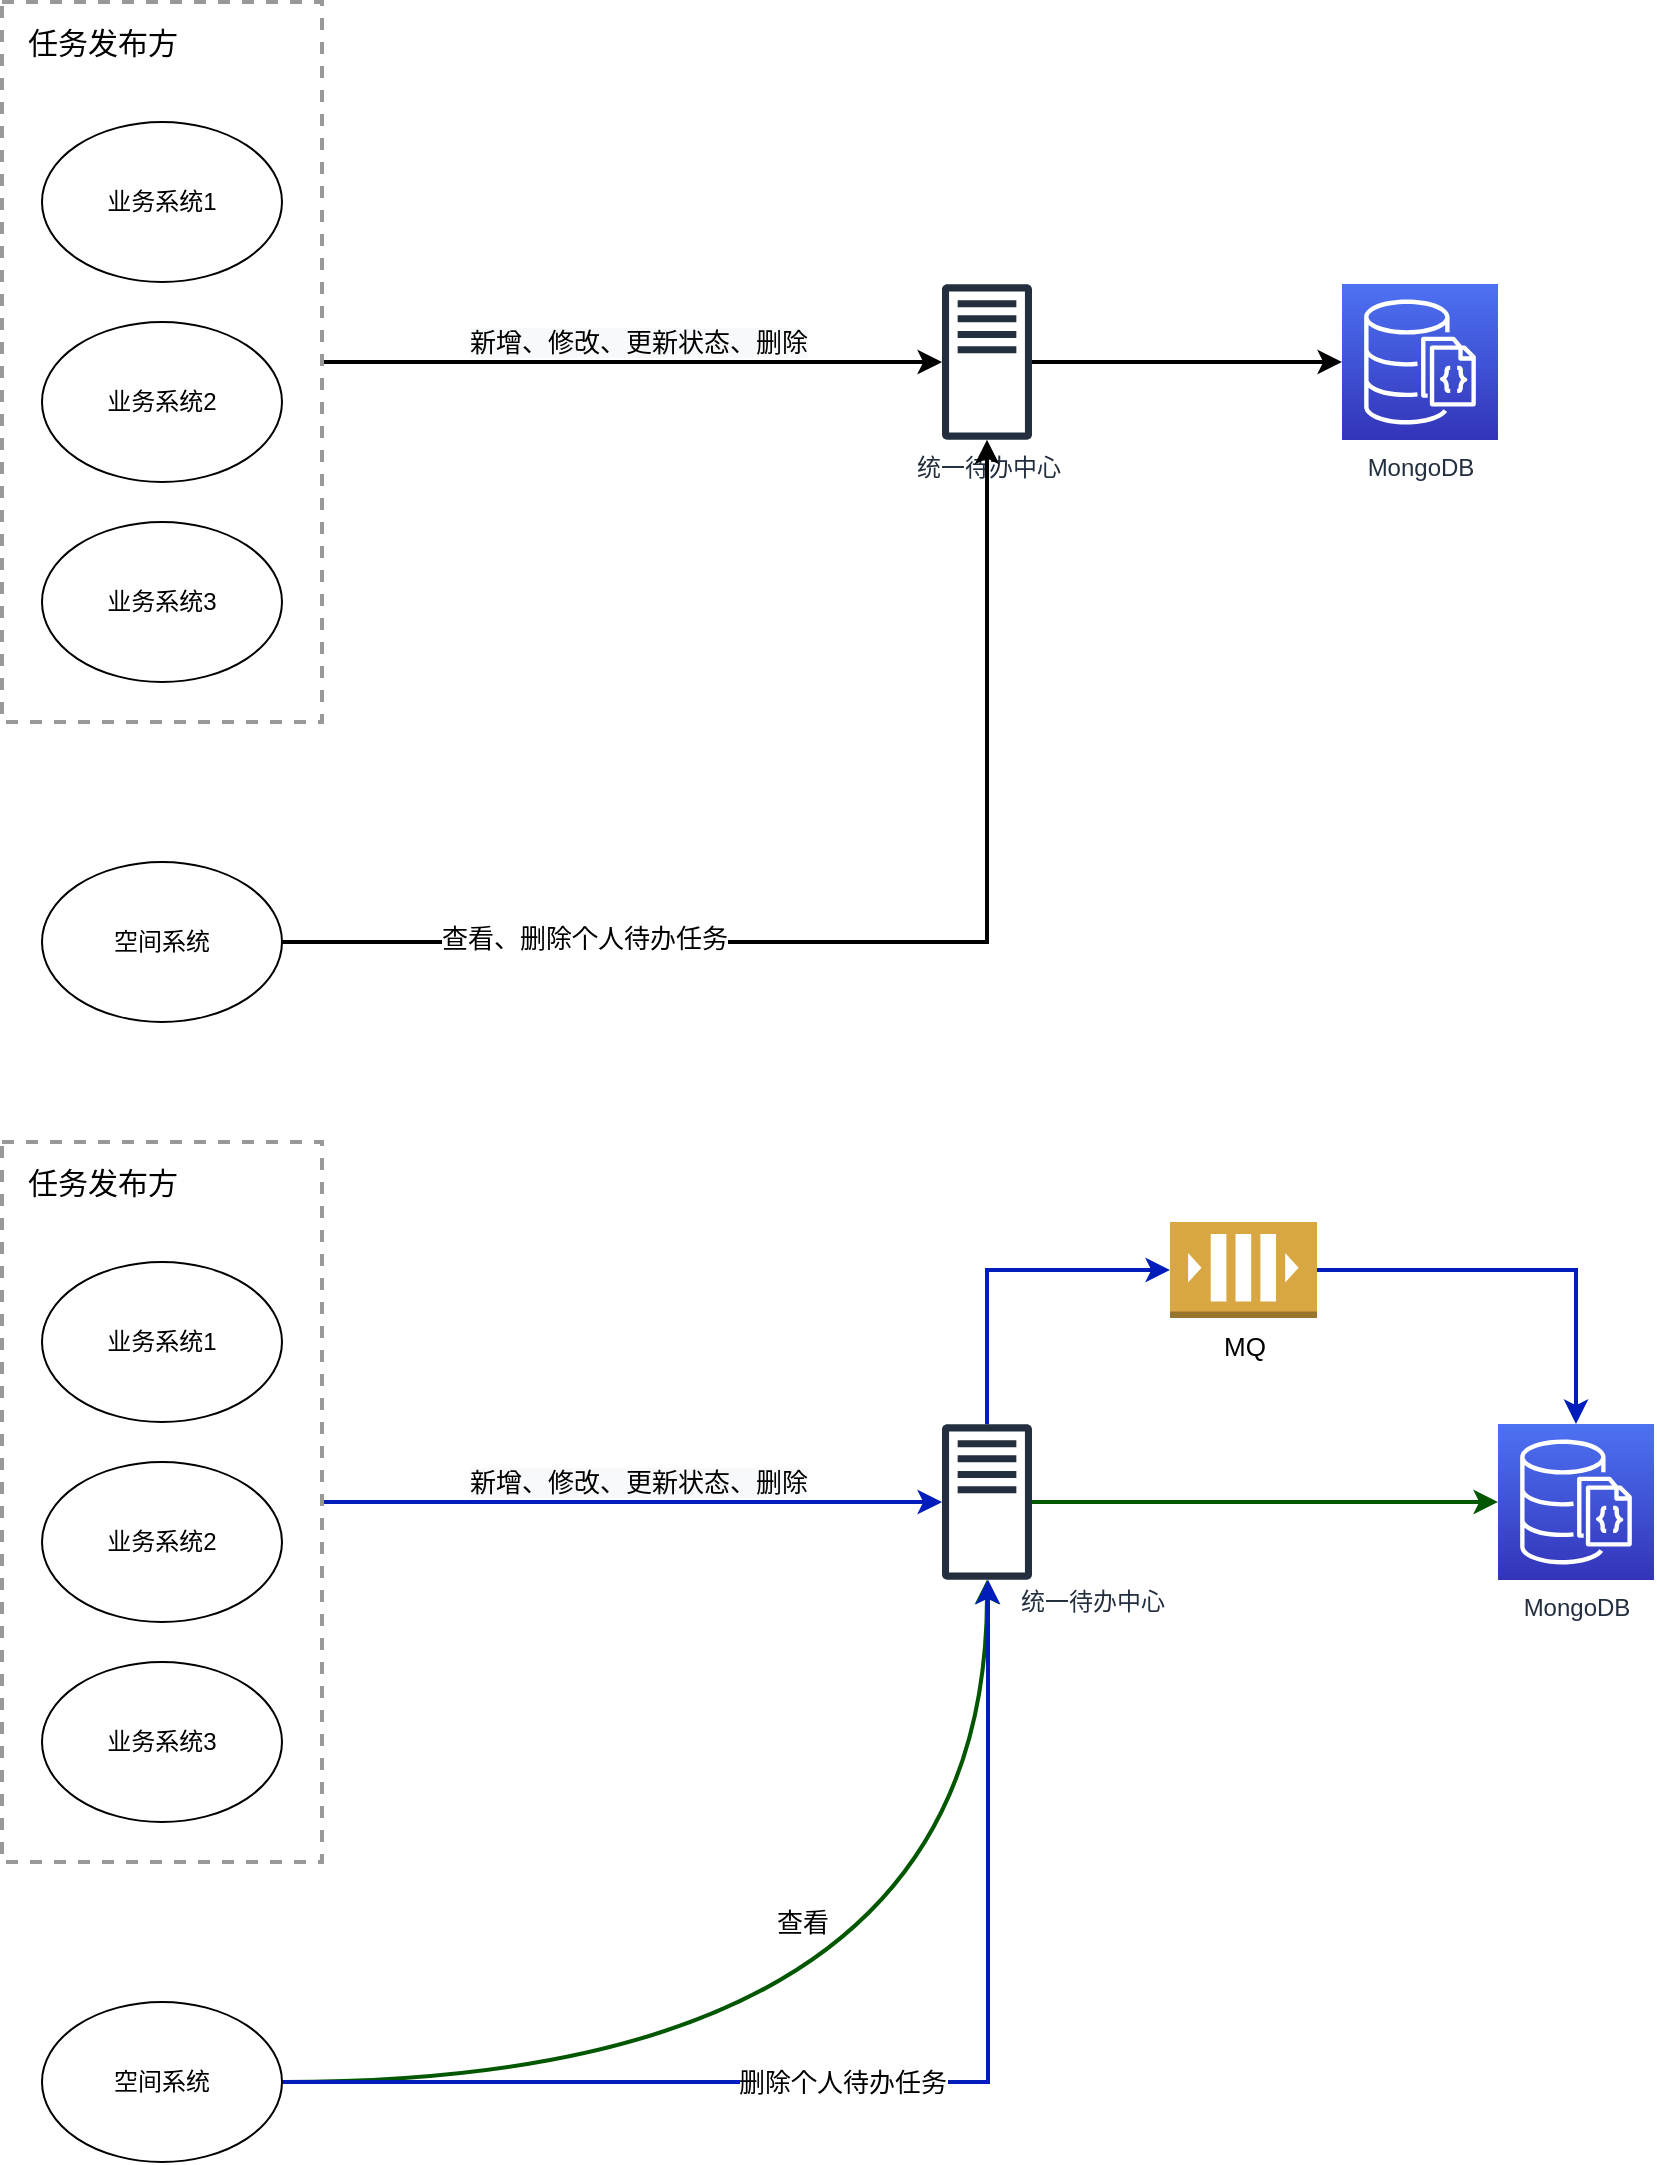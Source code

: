 <mxfile version="13.3.5" type="device" pages="3"><diagram id="bYq2-2_oJzKgonseqXdT" name="第 1 页"><mxGraphModel dx="2077" dy="900" grid="1" gridSize="10" guides="1" tooltips="1" connect="1" arrows="1" fold="1" page="1" pageScale="1" pageWidth="827" pageHeight="1169" math="0" shadow="0"><root><mxCell id="0"/><mxCell id="1" parent="0"/><mxCell id="m5cH-3MyypMuzMOFPCvG-16" style="edgeStyle=orthogonalEdgeStyle;rounded=0;orthogonalLoop=1;jettySize=auto;html=1;strokeWidth=2;" parent="1" source="m5cH-3MyypMuzMOFPCvG-6" target="m5cH-3MyypMuzMOFPCvG-9" edge="1"><mxGeometry relative="1" as="geometry"/></mxCell><mxCell id="m5cH-3MyypMuzMOFPCvG-6" value="统一待办中心" style="outlineConnect=0;fontColor=#232F3E;gradientColor=none;fillColor=#232F3E;strokeColor=none;dashed=0;verticalLabelPosition=bottom;verticalAlign=top;align=center;html=1;fontSize=12;fontStyle=0;aspect=fixed;pointerEvents=1;shape=mxgraph.aws4.traditional_server;" parent="1" vertex="1"><mxGeometry x="300" y="251" width="45" height="78" as="geometry"/></mxCell><mxCell id="m5cH-3MyypMuzMOFPCvG-9" value="MongoDB" style="outlineConnect=0;fontColor=#232F3E;gradientColor=#4D72F3;gradientDirection=north;fillColor=#3334B9;strokeColor=#ffffff;dashed=0;verticalLabelPosition=bottom;verticalAlign=top;align=center;html=1;fontSize=12;fontStyle=0;aspect=fixed;shape=mxgraph.aws4.resourceIcon;resIcon=mxgraph.aws4.documentdb_with_mongodb_compatibility;" parent="1" vertex="1"><mxGeometry x="500" y="251" width="78" height="78" as="geometry"/></mxCell><mxCell id="m5cH-3MyypMuzMOFPCvG-17" value="业务系统1" style="ellipse;whiteSpace=wrap;html=1;strokeColor=#000000;fillColor=#ffffff;rounded=1;" parent="1" vertex="1"><mxGeometry x="-150" y="170" width="120" height="80" as="geometry"/></mxCell><mxCell id="m5cH-3MyypMuzMOFPCvG-18" value="业务系统2" style="ellipse;whiteSpace=wrap;html=1;strokeColor=#000000;fillColor=#ffffff;rounded=1;" parent="1" vertex="1"><mxGeometry x="-150" y="270" width="120" height="80" as="geometry"/></mxCell><mxCell id="m5cH-3MyypMuzMOFPCvG-19" value="业务系统3" style="ellipse;whiteSpace=wrap;html=1;strokeColor=#000000;fillColor=#ffffff;rounded=1;" parent="1" vertex="1"><mxGeometry x="-150" y="370" width="120" height="80" as="geometry"/></mxCell><mxCell id="m5cH-3MyypMuzMOFPCvG-41" style="edgeStyle=orthogonalEdgeStyle;rounded=0;orthogonalLoop=1;jettySize=auto;html=1;fontSize=13;strokeWidth=2;" parent="1" source="m5cH-3MyypMuzMOFPCvG-22" target="m5cH-3MyypMuzMOFPCvG-6" edge="1"><mxGeometry relative="1" as="geometry"/></mxCell><mxCell id="m5cH-3MyypMuzMOFPCvG-42" value="查看、删除个人待办任务" style="edgeLabel;html=1;align=center;verticalAlign=middle;resizable=0;points=[];fontSize=13;" parent="m5cH-3MyypMuzMOFPCvG-41" vertex="1" connectable="0"><mxGeometry x="-0.5" y="2" relative="1" as="geometry"><mxPoint as="offset"/></mxGeometry></mxCell><mxCell id="m5cH-3MyypMuzMOFPCvG-22" value="空间系统" style="ellipse;whiteSpace=wrap;html=1;strokeColor=#000000;fillColor=#ffffff;rounded=1;" parent="1" vertex="1"><mxGeometry x="-150" y="540" width="120" height="80" as="geometry"/></mxCell><mxCell id="m5cH-3MyypMuzMOFPCvG-39" style="edgeStyle=orthogonalEdgeStyle;rounded=0;orthogonalLoop=1;jettySize=auto;html=1;fontSize=13;strokeWidth=2;" parent="1" source="m5cH-3MyypMuzMOFPCvG-31" target="m5cH-3MyypMuzMOFPCvG-6" edge="1"><mxGeometry relative="1" as="geometry"/></mxCell><mxCell id="m5cH-3MyypMuzMOFPCvG-40" value="&lt;span style=&quot;background-color: rgb(248 , 249 , 250)&quot;&gt;新增、修改、更新状态、删除&lt;/span&gt;" style="edgeLabel;html=1;align=center;verticalAlign=middle;resizable=0;points=[];fontSize=13;" parent="m5cH-3MyypMuzMOFPCvG-39" vertex="1" connectable="0"><mxGeometry x="0.016" y="30" relative="1" as="geometry"><mxPoint y="19.9" as="offset"/></mxGeometry></mxCell><mxCell id="m5cH-3MyypMuzMOFPCvG-31" value="" style="rounded=0;whiteSpace=wrap;html=1;dashed=1;strokeColor=#999999;strokeWidth=2;fillColor=none;" parent="1" vertex="1"><mxGeometry x="-170" y="110" width="160" height="360" as="geometry"/></mxCell><mxCell id="m5cH-3MyypMuzMOFPCvG-32" value="任务发布方" style="text;html=1;align=center;verticalAlign=middle;resizable=0;points=[];autosize=1;fontSize=15;" parent="1" vertex="1"><mxGeometry x="-165" y="120" width="90" height="20" as="geometry"/></mxCell><mxCell id="m5cH-3MyypMuzMOFPCvG-64" style="edgeStyle=orthogonalEdgeStyle;rounded=0;orthogonalLoop=1;jettySize=auto;html=1;strokeWidth=2;fillColor=#008a00;strokeColor=#005700;" parent="1" source="m5cH-3MyypMuzMOFPCvG-65" target="m5cH-3MyypMuzMOFPCvG-66" edge="1"><mxGeometry relative="1" as="geometry"/></mxCell><mxCell id="m5cH-3MyypMuzMOFPCvG-83" style="edgeStyle=orthogonalEdgeStyle;rounded=0;orthogonalLoop=1;jettySize=auto;html=1;entryX=0;entryY=0.5;entryDx=0;entryDy=0;entryPerimeter=0;strokeWidth=2;fontSize=13;fillColor=#0050ef;strokeColor=#001DBC;" parent="1" source="m5cH-3MyypMuzMOFPCvG-65" target="m5cH-3MyypMuzMOFPCvG-82" edge="1"><mxGeometry relative="1" as="geometry"><Array as="points"><mxPoint x="323" y="744"/></Array></mxGeometry></mxCell><mxCell id="m5cH-3MyypMuzMOFPCvG-65" value="" style="outlineConnect=0;fontColor=#232F3E;gradientColor=none;fillColor=#232F3E;strokeColor=none;dashed=0;verticalLabelPosition=bottom;verticalAlign=top;align=center;html=1;fontSize=12;fontStyle=0;aspect=fixed;pointerEvents=1;shape=mxgraph.aws4.traditional_server;" parent="1" vertex="1"><mxGeometry x="300" y="821" width="45" height="78" as="geometry"/></mxCell><mxCell id="m5cH-3MyypMuzMOFPCvG-66" value="MongoDB" style="outlineConnect=0;fontColor=#232F3E;gradientColor=#4D72F3;gradientDirection=north;fillColor=#3334B9;strokeColor=#ffffff;dashed=0;verticalLabelPosition=bottom;verticalAlign=top;align=center;html=1;fontSize=12;fontStyle=0;aspect=fixed;shape=mxgraph.aws4.resourceIcon;resIcon=mxgraph.aws4.documentdb_with_mongodb_compatibility;" parent="1" vertex="1"><mxGeometry x="578" y="821" width="78" height="78" as="geometry"/></mxCell><mxCell id="m5cH-3MyypMuzMOFPCvG-67" value="业务系统1" style="ellipse;whiteSpace=wrap;html=1;strokeColor=#000000;fillColor=#ffffff;rounded=1;" parent="1" vertex="1"><mxGeometry x="-150" y="740" width="120" height="80" as="geometry"/></mxCell><mxCell id="m5cH-3MyypMuzMOFPCvG-68" value="业务系统2" style="ellipse;whiteSpace=wrap;html=1;strokeColor=#000000;fillColor=#ffffff;rounded=1;" parent="1" vertex="1"><mxGeometry x="-150" y="840" width="120" height="80" as="geometry"/></mxCell><mxCell id="m5cH-3MyypMuzMOFPCvG-69" value="业务系统3" style="ellipse;whiteSpace=wrap;html=1;strokeColor=#000000;fillColor=#ffffff;rounded=1;" parent="1" vertex="1"><mxGeometry x="-150" y="940" width="120" height="80" as="geometry"/></mxCell><mxCell id="m5cH-3MyypMuzMOFPCvG-70" style="edgeStyle=orthogonalEdgeStyle;rounded=0;orthogonalLoop=1;jettySize=auto;html=1;fontSize=13;strokeWidth=2;curved=1;fillColor=#008a00;strokeColor=#005700;" parent="1" source="m5cH-3MyypMuzMOFPCvG-72" target="m5cH-3MyypMuzMOFPCvG-65" edge="1"><mxGeometry relative="1" as="geometry"/></mxCell><mxCell id="m5cH-3MyypMuzMOFPCvG-71" value="查看" style="edgeLabel;html=1;align=center;verticalAlign=middle;resizable=0;points=[];fontSize=13;" parent="m5cH-3MyypMuzMOFPCvG-70" vertex="1" connectable="0"><mxGeometry x="-0.5" y="2" relative="1" as="geometry"><mxPoint x="109" y="-78" as="offset"/></mxGeometry></mxCell><mxCell id="m5cH-3MyypMuzMOFPCvG-77" style="edgeStyle=orthogonalEdgeStyle;rounded=0;orthogonalLoop=1;jettySize=auto;html=1;strokeWidth=2;fontSize=13;fillColor=#0050ef;strokeColor=#001DBC;" parent="1" source="m5cH-3MyypMuzMOFPCvG-72" target="m5cH-3MyypMuzMOFPCvG-65" edge="1"><mxGeometry relative="1" as="geometry"><Array as="points"><mxPoint x="323" y="1150"/></Array></mxGeometry></mxCell><mxCell id="m5cH-3MyypMuzMOFPCvG-81" value="删除个人待办任务" style="edgeLabel;html=1;align=center;verticalAlign=middle;resizable=0;points=[];fontSize=13;" parent="m5cH-3MyypMuzMOFPCvG-77" vertex="1" connectable="0"><mxGeometry x="0.118" relative="1" as="geometry"><mxPoint x="-58" as="offset"/></mxGeometry></mxCell><mxCell id="m5cH-3MyypMuzMOFPCvG-72" value="空间系统" style="ellipse;whiteSpace=wrap;html=1;strokeColor=#000000;fillColor=#ffffff;rounded=1;" parent="1" vertex="1"><mxGeometry x="-150" y="1110" width="120" height="80" as="geometry"/></mxCell><mxCell id="m5cH-3MyypMuzMOFPCvG-73" style="edgeStyle=orthogonalEdgeStyle;rounded=0;orthogonalLoop=1;jettySize=auto;html=1;fontSize=13;strokeWidth=2;fillColor=#0050ef;strokeColor=#001DBC;" parent="1" source="m5cH-3MyypMuzMOFPCvG-75" target="m5cH-3MyypMuzMOFPCvG-65" edge="1"><mxGeometry relative="1" as="geometry"/></mxCell><mxCell id="m5cH-3MyypMuzMOFPCvG-74" value="&lt;span style=&quot;background-color: rgb(248 , 249 , 250)&quot;&gt;新增、修改、更新状态、删除&lt;/span&gt;" style="edgeLabel;html=1;align=center;verticalAlign=middle;resizable=0;points=[];fontSize=13;" parent="m5cH-3MyypMuzMOFPCvG-73" vertex="1" connectable="0"><mxGeometry x="0.016" y="30" relative="1" as="geometry"><mxPoint y="19.9" as="offset"/></mxGeometry></mxCell><mxCell id="m5cH-3MyypMuzMOFPCvG-75" value="" style="rounded=0;whiteSpace=wrap;html=1;dashed=1;strokeColor=#999999;strokeWidth=2;fillColor=none;" parent="1" vertex="1"><mxGeometry x="-170" y="680" width="160" height="360" as="geometry"/></mxCell><mxCell id="m5cH-3MyypMuzMOFPCvG-76" value="任务发布方" style="text;html=1;align=center;verticalAlign=middle;resizable=0;points=[];autosize=1;fontSize=15;" parent="1" vertex="1"><mxGeometry x="-165" y="690" width="90" height="20" as="geometry"/></mxCell><mxCell id="m5cH-3MyypMuzMOFPCvG-84" style="edgeStyle=orthogonalEdgeStyle;rounded=0;orthogonalLoop=1;jettySize=auto;html=1;strokeWidth=2;fontSize=13;fillColor=#0050ef;strokeColor=#001DBC;" parent="1" source="m5cH-3MyypMuzMOFPCvG-82" target="m5cH-3MyypMuzMOFPCvG-66" edge="1"><mxGeometry relative="1" as="geometry"/></mxCell><mxCell id="m5cH-3MyypMuzMOFPCvG-82" value="MQ" style="outlineConnect=0;dashed=0;verticalLabelPosition=bottom;verticalAlign=top;align=center;html=1;shape=mxgraph.aws3.queue;fillColor=#D9A741;gradientColor=none;strokeColor=#999999;strokeWidth=2;fontSize=13;" parent="1" vertex="1"><mxGeometry x="414" y="720" width="73.5" height="48" as="geometry"/></mxCell><mxCell id="m5cH-3MyypMuzMOFPCvG-85" value="&lt;font color=&quot;#232f3e&quot;&gt;&lt;span style=&quot;font-size: 12px&quot;&gt;统一待办中心&lt;/span&gt;&lt;/font&gt;" style="text;html=1;align=center;verticalAlign=middle;resizable=0;points=[];autosize=1;fontSize=13;" parent="1" vertex="1"><mxGeometry x="330" y="899" width="90" height="20" as="geometry"/></mxCell></root></mxGraphModel></diagram><diagram id="0uGdaG2AX5Cftla-HoyJ" name="第 2 页"><mxGraphModel dx="1250" dy="900" grid="1" gridSize="10" guides="1" tooltips="1" connect="1" arrows="1" fold="1" page="1" pageScale="1" pageWidth="827" pageHeight="1169" math="0" shadow="0"><root><mxCell id="8Qrljzpcr0pzsgGKi50R-0"/><mxCell id="8Qrljzpcr0pzsgGKi50R-1" parent="8Qrljzpcr0pzsgGKi50R-0"/><mxCell id="cIOZixfnuEsmfabKfMro-48" value="" style="rounded=0;whiteSpace=wrap;html=1;fillColor=#dae8fc;strokeColor=#6c8ebf;" vertex="1" parent="8Qrljzpcr0pzsgGKi50R-1"><mxGeometry x="577" y="840" width="163" height="300" as="geometry"/></mxCell><mxCell id="cIOZixfnuEsmfabKfMro-47" value="" style="rounded=0;whiteSpace=wrap;html=1;fillColor=#dae8fc;strokeColor=#6c8ebf;" vertex="1" parent="8Qrljzpcr0pzsgGKi50R-1"><mxGeometry x="160" y="840" width="370" height="300" as="geometry"/></mxCell><mxCell id="cIOZixfnuEsmfabKfMro-0" value="" style="rounded=0;whiteSpace=wrap;html=1;fillColor=#dae8fc;strokeColor=#6c8ebf;" vertex="1" parent="8Qrljzpcr0pzsgGKi50R-1"><mxGeometry x="90" y="190" width="150" height="240" as="geometry"/></mxCell><mxCell id="cIOZixfnuEsmfabKfMro-1" value="" style="rounded=0;whiteSpace=wrap;html=1;fillColor=#dae8fc;strokeColor=#6c8ebf;" vertex="1" parent="8Qrljzpcr0pzsgGKi50R-1"><mxGeometry x="410" y="190" width="150" height="240" as="geometry"/></mxCell><mxCell id="cIOZixfnuEsmfabKfMro-2" value="统一待办中心" style="text;html=1;align=center;verticalAlign=middle;resizable=0;points=[];autosize=1;fontSize=14;" vertex="1" parent="8Qrljzpcr0pzsgGKi50R-1"><mxGeometry x="435" y="400" width="100" height="20" as="geometry"/></mxCell><mxCell id="cIOZixfnuEsmfabKfMro-3" value="应用系统" style="text;html=1;align=center;verticalAlign=middle;resizable=0;points=[];autosize=1;fontSize=14;" vertex="1" parent="8Qrljzpcr0pzsgGKi50R-1"><mxGeometry x="130" y="400" width="70" height="20" as="geometry"/></mxCell><mxCell id="cIOZixfnuEsmfabKfMro-6" style="edgeStyle=orthogonalEdgeStyle;rounded=0;orthogonalLoop=1;jettySize=auto;html=1;entryX=0;entryY=0.5;entryDx=0;entryDy=0;" edge="1" parent="8Qrljzpcr0pzsgGKi50R-1" source="cIOZixfnuEsmfabKfMro-4" target="cIOZixfnuEsmfabKfMro-5"><mxGeometry relative="1" as="geometry"/></mxCell><mxCell id="cIOZixfnuEsmfabKfMro-58" value="待办信息推送" style="edgeLabel;html=1;align=center;verticalAlign=middle;resizable=0;points=[];fontSize=12;" vertex="1" connectable="0" parent="cIOZixfnuEsmfabKfMro-6"><mxGeometry x="-0.191" y="1" relative="1" as="geometry"><mxPoint as="offset"/></mxGeometry></mxCell><mxCell id="cIOZixfnuEsmfabKfMro-4" value="调用统一&lt;br&gt;待办接口" style="rounded=1;whiteSpace=wrap;html=1;fillColor=#1ba1e2;strokeColor=#006EAF;fontColor=#ffffff;" vertex="1" parent="8Qrljzpcr0pzsgGKi50R-1"><mxGeometry x="120" y="240" width="90" height="60" as="geometry"/></mxCell><mxCell id="cIOZixfnuEsmfabKfMro-5" value="统一待办&lt;br&gt;信息接口" style="rounded=1;whiteSpace=wrap;html=1;fillColor=#1ba1e2;strokeColor=#006EAF;fontColor=#ffffff;" vertex="1" parent="8Qrljzpcr0pzsgGKi50R-1"><mxGeometry x="440" y="240" width="90" height="60" as="geometry"/></mxCell><mxCell id="cIOZixfnuEsmfabKfMro-13" style="edgeStyle=orthogonalEdgeStyle;rounded=0;orthogonalLoop=1;jettySize=auto;html=1;fontSize=12;" edge="1" parent="8Qrljzpcr0pzsgGKi50R-1" source="cIOZixfnuEsmfabKfMro-7" target="cIOZixfnuEsmfabKfMro-8"><mxGeometry relative="1" as="geometry"/></mxCell><mxCell id="cIOZixfnuEsmfabKfMro-29" value="&lt;span style=&quot;background-color: rgb(248 , 249 , 250)&quot;&gt;浏览待办&lt;br&gt;任务&lt;/span&gt;&lt;span style=&quot;background-color: rgb(248 , 249 , 250)&quot;&gt;页面&lt;/span&gt;" style="edgeLabel;html=1;align=center;verticalAlign=middle;resizable=0;points=[];fontSize=12;" vertex="1" connectable="0" parent="cIOZixfnuEsmfabKfMro-13"><mxGeometry x="-0.291" relative="1" as="geometry"><mxPoint as="offset"/></mxGeometry></mxCell><mxCell id="cIOZixfnuEsmfabKfMro-7" value="" style="html=1;verticalLabelPosition=bottom;align=center;labelBackgroundColor=#ffffff;verticalAlign=top;strokeWidth=2;strokeColor=#0080F0;shadow=0;dashed=0;shape=mxgraph.ios7.icons.user;fontSize=14;" vertex="1" parent="8Qrljzpcr0pzsgGKi50R-1"><mxGeometry x="235" y="605" width="50" height="50" as="geometry"/></mxCell><mxCell id="cIOZixfnuEsmfabKfMro-8" value="" style="points=[[0.03,0.03,0],[0.5,0,0],[0.97,0.03,0],[1,0.4,0],[0.97,0.745,0],[0.5,1,0],[0.03,0.745,0],[0,0.4,0]];verticalLabelPosition=bottom;html=1;verticalAlign=top;aspect=fixed;align=center;pointerEvents=1;shape=mxgraph.cisco19.workstation;fillColor=#005073;strokeColor=none;fontSize=12;" vertex="1" parent="8Qrljzpcr0pzsgGKi50R-1"><mxGeometry x="380" y="610" width="50" height="40" as="geometry"/></mxCell><mxCell id="cIOZixfnuEsmfabKfMro-16" style="edgeStyle=orthogonalEdgeStyle;rounded=0;orthogonalLoop=1;jettySize=auto;html=1;fontSize=12;" edge="1" parent="8Qrljzpcr0pzsgGKi50R-1"><mxGeometry relative="1" as="geometry"><mxPoint x="591" y="655" as="sourcePoint"/><mxPoint x="591" y="720" as="targetPoint"/></mxGeometry></mxCell><mxCell id="cIOZixfnuEsmfabKfMro-9" value="统一&lt;br style=&quot;font-size: 12px;&quot;&gt;待办中心" style="rounded=1;whiteSpace=wrap;html=1;fontSize=12;fillColor=#1ba1e2;strokeColor=#006EAF;fontColor=#ffffff;" vertex="1" parent="8Qrljzpcr0pzsgGKi50R-1"><mxGeometry x="560" y="605" width="80" height="50" as="geometry"/></mxCell><mxCell id="cIOZixfnuEsmfabKfMro-10" value="待办库" style="shape=cylinder;whiteSpace=wrap;html=1;boundedLbl=1;backgroundOutline=1;fontSize=12;fillColor=#60a917;strokeColor=#2D7600;fontColor=#ffffff;" vertex="1" parent="8Qrljzpcr0pzsgGKi50R-1"><mxGeometry x="572" y="720" width="56" height="70" as="geometry"/></mxCell><mxCell id="cIOZixfnuEsmfabKfMro-17" style="edgeStyle=orthogonalEdgeStyle;rounded=0;orthogonalLoop=1;jettySize=auto;html=1;entryX=1;entryY=0.5;entryDx=0;entryDy=0;fontSize=12;" edge="1" parent="8Qrljzpcr0pzsgGKi50R-1" source="cIOZixfnuEsmfabKfMro-11" target="cIOZixfnuEsmfabKfMro-9"><mxGeometry relative="1" as="geometry"/></mxCell><mxCell id="cIOZixfnuEsmfabKfMro-24" value="发送最新&lt;br&gt;待办信息" style="edgeLabel;html=1;align=center;verticalAlign=middle;resizable=0;points=[];fontSize=12;" vertex="1" connectable="0" parent="cIOZixfnuEsmfabKfMro-17"><mxGeometry x="-0.027" y="1" relative="1" as="geometry"><mxPoint as="offset"/></mxGeometry></mxCell><mxCell id="cIOZixfnuEsmfabKfMro-11" value="应用系统" style="rounded=1;whiteSpace=wrap;html=1;fontSize=12;fillColor=#1ba1e2;strokeColor=#006EAF;fontColor=#ffffff;" vertex="1" parent="8Qrljzpcr0pzsgGKi50R-1"><mxGeometry x="790" y="605" width="80" height="50" as="geometry"/></mxCell><mxCell id="cIOZixfnuEsmfabKfMro-14" style="edgeStyle=orthogonalEdgeStyle;rounded=0;orthogonalLoop=1;jettySize=auto;html=1;fontSize=12;exitX=0;exitY=0.5;exitDx=0;exitDy=0;" edge="1" parent="8Qrljzpcr0pzsgGKi50R-1" source="cIOZixfnuEsmfabKfMro-9" target="cIOZixfnuEsmfabKfMro-8"><mxGeometry relative="1" as="geometry"><mxPoint x="440" y="630" as="sourcePoint"/></mxGeometry></mxCell><mxCell id="cIOZixfnuEsmfabKfMro-26" value="获取用户&lt;br&gt;待办信息展示" style="edgeLabel;html=1;align=center;verticalAlign=middle;resizable=0;points=[];fontSize=12;" vertex="1" connectable="0" parent="cIOZixfnuEsmfabKfMro-14"><mxGeometry x="0.16" y="-2" relative="1" as="geometry"><mxPoint x="15" as="offset"/></mxGeometry></mxCell><mxCell id="cIOZixfnuEsmfabKfMro-21" style="edgeStyle=orthogonalEdgeStyle;rounded=0;orthogonalLoop=1;jettySize=auto;html=1;fontSize=12;" edge="1" parent="8Qrljzpcr0pzsgGKi50R-1"><mxGeometry relative="1" as="geometry"><mxPoint x="608" y="655" as="sourcePoint"/><mxPoint x="608" y="720" as="targetPoint"/></mxGeometry></mxCell><mxCell id="cIOZixfnuEsmfabKfMro-22" value="读" style="text;html=1;align=center;verticalAlign=middle;resizable=0;points=[];autosize=1;fontSize=12;" vertex="1" parent="8Qrljzpcr0pzsgGKi50R-1"><mxGeometry x="565" y="680" width="30" height="20" as="geometry"/></mxCell><mxCell id="cIOZixfnuEsmfabKfMro-23" value="写" style="text;html=1;align=center;verticalAlign=middle;resizable=0;points=[];autosize=1;fontSize=12;" vertex="1" parent="8Qrljzpcr0pzsgGKi50R-1"><mxGeometry x="606" y="680" width="30" height="20" as="geometry"/></mxCell><mxCell id="cIOZixfnuEsmfabKfMro-38" style="edgeStyle=none;rounded=0;orthogonalLoop=1;jettySize=auto;html=1;fontSize=12;" edge="1" parent="8Qrljzpcr0pzsgGKi50R-1" source="cIOZixfnuEsmfabKfMro-30" target="cIOZixfnuEsmfabKfMro-31"><mxGeometry relative="1" as="geometry"/></mxCell><mxCell id="cIOZixfnuEsmfabKfMro-30" value="" style="html=1;verticalLabelPosition=bottom;align=center;labelBackgroundColor=#ffffff;verticalAlign=top;strokeWidth=2;strokeColor=#0080F0;shadow=0;dashed=0;shape=mxgraph.ios7.icons.user;fontSize=14;" vertex="1" parent="8Qrljzpcr0pzsgGKi50R-1"><mxGeometry x="70" y="870" width="50" height="50" as="geometry"/></mxCell><mxCell id="cIOZixfnuEsmfabKfMro-39" style="edgeStyle=none;rounded=0;orthogonalLoop=1;jettySize=auto;html=1;entryX=0;entryY=0.5;entryDx=0;entryDy=0;fontSize=12;" edge="1" parent="8Qrljzpcr0pzsgGKi50R-1" source="cIOZixfnuEsmfabKfMro-31" target="cIOZixfnuEsmfabKfMro-32"><mxGeometry relative="1" as="geometry"/></mxCell><mxCell id="cIOZixfnuEsmfabKfMro-50" value="1. 点击待办弹出" style="edgeLabel;html=1;align=center;verticalAlign=middle;resizable=0;points=[];fontSize=12;" vertex="1" connectable="0" parent="cIOZixfnuEsmfabKfMro-39"><mxGeometry x="-0.058" y="-1" relative="1" as="geometry"><mxPoint as="offset"/></mxGeometry></mxCell><mxCell id="cIOZixfnuEsmfabKfMro-31" value="统一&lt;br style=&quot;font-size: 12px;&quot;&gt;待办中心" style="rounded=1;whiteSpace=wrap;html=1;fontSize=12;fillColor=#1ba1e2;strokeColor=#006EAF;fontColor=#ffffff;" vertex="1" parent="8Qrljzpcr0pzsgGKi50R-1"><mxGeometry x="220" y="870" width="80" height="50" as="geometry"/></mxCell><mxCell id="cIOZixfnuEsmfabKfMro-44" style="edgeStyle=none;rounded=0;orthogonalLoop=1;jettySize=auto;html=1;entryX=0.5;entryY=0;entryDx=0;entryDy=0;fontSize=12;" edge="1" parent="8Qrljzpcr0pzsgGKi50R-1" source="cIOZixfnuEsmfabKfMro-32" target="cIOZixfnuEsmfabKfMro-41"><mxGeometry relative="1" as="geometry"/></mxCell><mxCell id="cIOZixfnuEsmfabKfMro-52" value="2. 完成待办" style="edgeLabel;html=1;align=center;verticalAlign=middle;resizable=0;points=[];fontSize=12;" vertex="1" connectable="0" parent="cIOZixfnuEsmfabKfMro-44"><mxGeometry x="-0.083" y="-1" relative="1" as="geometry"><mxPoint as="offset"/></mxGeometry></mxCell><mxCell id="cIOZixfnuEsmfabKfMro-32" value="详细待办&lt;br&gt;任务" style="rounded=1;whiteSpace=wrap;html=1;fontSize=12;fillColor=#1ba1e2;strokeColor=#006EAF;fontColor=#ffffff;" vertex="1" parent="8Qrljzpcr0pzsgGKi50R-1"><mxGeometry x="610" y="870" width="80" height="50" as="geometry"/></mxCell><mxCell id="cIOZixfnuEsmfabKfMro-33" value="授权服务器" style="rounded=1;whiteSpace=wrap;html=1;fontSize=12;fillColor=#1ba1e2;strokeColor=#006EAF;fontColor=#ffffff;" vertex="1" parent="8Qrljzpcr0pzsgGKi50R-1"><mxGeometry x="426" y="960" width="80" height="50" as="geometry"/></mxCell><mxCell id="cIOZixfnuEsmfabKfMro-35" value="" style="endArrow=classic;html=1;fontSize=12;dashed=1;" edge="1" parent="8Qrljzpcr0pzsgGKi50R-1"><mxGeometry width="50" height="50" relative="1" as="geometry"><mxPoint x="510" y="970" as="sourcePoint"/><mxPoint x="595" y="920" as="targetPoint"/></mxGeometry></mxCell><mxCell id="cIOZixfnuEsmfabKfMro-36" value="" style="endArrow=classic;html=1;fontSize=12;dashed=1;" edge="1" parent="8Qrljzpcr0pzsgGKi50R-1"><mxGeometry width="50" height="50" relative="1" as="geometry"><mxPoint x="605" y="930" as="sourcePoint"/><mxPoint x="520" y="980" as="targetPoint"/></mxGeometry></mxCell><mxCell id="cIOZixfnuEsmfabKfMro-37" value="SSO" style="text;html=1;align=center;verticalAlign=middle;resizable=0;points=[];autosize=1;fontSize=12;" vertex="1" parent="8Qrljzpcr0pzsgGKi50R-1"><mxGeometry x="520" y="930" width="40" height="20" as="geometry"/></mxCell><mxCell id="cIOZixfnuEsmfabKfMro-45" style="edgeStyle=none;rounded=0;orthogonalLoop=1;jettySize=auto;html=1;fontSize=12;" edge="1" parent="8Qrljzpcr0pzsgGKi50R-1" source="cIOZixfnuEsmfabKfMro-41" target="cIOZixfnuEsmfabKfMro-42"><mxGeometry relative="1" as="geometry"/></mxCell><mxCell id="cIOZixfnuEsmfabKfMro-51" value="3. 更新待办&lt;br&gt;状态" style="edgeLabel;html=1;align=center;verticalAlign=middle;resizable=0;points=[];fontSize=12;" vertex="1" connectable="0" parent="cIOZixfnuEsmfabKfMro-45"><mxGeometry x="0.077" y="-3" relative="1" as="geometry"><mxPoint as="offset"/></mxGeometry></mxCell><mxCell id="cIOZixfnuEsmfabKfMro-41" value="详细待办&lt;br&gt;任务" style="rounded=1;whiteSpace=wrap;html=1;fontSize=12;fillColor=#1ba1e2;strokeColor=#006EAF;fontColor=#ffffff;" vertex="1" parent="8Qrljzpcr0pzsgGKi50R-1"><mxGeometry x="610" y="1040" width="80" height="50" as="geometry"/></mxCell><mxCell id="cIOZixfnuEsmfabKfMro-46" style="edgeStyle=none;rounded=0;orthogonalLoop=1;jettySize=auto;html=1;fontSize=12;startArrow=classic;startFill=1;" edge="1" parent="8Qrljzpcr0pzsgGKi50R-1" target="cIOZixfnuEsmfabKfMro-43"><mxGeometry relative="1" as="geometry"><mxPoint x="426" y="1064.61" as="sourcePoint"/><mxPoint x="376" y="1060.373" as="targetPoint"/></mxGeometry></mxCell><mxCell id="cIOZixfnuEsmfabKfMro-56" style="edgeStyle=none;rounded=0;orthogonalLoop=1;jettySize=auto;html=1;entryX=1;entryY=0.5;entryDx=0;entryDy=0;startArrow=none;startFill=0;fontSize=12;" edge="1" parent="8Qrljzpcr0pzsgGKi50R-1" source="cIOZixfnuEsmfabKfMro-42" target="cIOZixfnuEsmfabKfMro-53"><mxGeometry relative="1" as="geometry"/></mxCell><mxCell id="cIOZixfnuEsmfabKfMro-57" value="4. 通知" style="edgeLabel;html=1;align=center;verticalAlign=middle;resizable=0;points=[];fontSize=12;" vertex="1" connectable="0" parent="cIOZixfnuEsmfabKfMro-56"><mxGeometry x="-0.009" y="-1" relative="1" as="geometry"><mxPoint as="offset"/></mxGeometry></mxCell><mxCell id="cIOZixfnuEsmfabKfMro-42" value="统一&lt;br style=&quot;font-size: 12px;&quot;&gt;待办中心" style="rounded=1;whiteSpace=wrap;html=1;fontSize=12;fillColor=#1ba1e2;strokeColor=#006EAF;fontColor=#ffffff;" vertex="1" parent="8Qrljzpcr0pzsgGKi50R-1"><mxGeometry x="426" y="1040" width="80" height="50" as="geometry"/></mxCell><mxCell id="cIOZixfnuEsmfabKfMro-43" value="待办库" style="shape=cylinder;whiteSpace=wrap;html=1;boundedLbl=1;backgroundOutline=1;fontSize=12;fillColor=#60a917;strokeColor=#2D7600;fontColor=#ffffff;" vertex="1" parent="8Qrljzpcr0pzsgGKi50R-1"><mxGeometry x="300" y="1030" width="56" height="70" as="geometry"/></mxCell><mxCell id="cIOZixfnuEsmfabKfMro-49" value="应用系统" style="text;html=1;align=center;verticalAlign=middle;resizable=0;points=[];autosize=1;fontSize=14;" vertex="1" parent="8Qrljzpcr0pzsgGKi50R-1"><mxGeometry x="640" y="1110" width="70" height="20" as="geometry"/></mxCell><mxCell id="cIOZixfnuEsmfabKfMro-54" style="edgeStyle=none;rounded=0;orthogonalLoop=1;jettySize=auto;html=1;startArrow=none;startFill=0;fontSize=12;" edge="1" parent="8Qrljzpcr0pzsgGKi50R-1" source="cIOZixfnuEsmfabKfMro-53" target="cIOZixfnuEsmfabKfMro-31"><mxGeometry relative="1" as="geometry"/></mxCell><mxCell id="cIOZixfnuEsmfabKfMro-55" value="5. 刷新待办" style="edgeLabel;html=1;align=center;verticalAlign=middle;resizable=0;points=[];fontSize=12;" vertex="1" connectable="0" parent="cIOZixfnuEsmfabKfMro-54"><mxGeometry x="-0.118" relative="1" as="geometry"><mxPoint as="offset"/></mxGeometry></mxCell><mxCell id="cIOZixfnuEsmfabKfMro-53" value="消息推送系统" style="rounded=1;whiteSpace=wrap;html=1;fontSize=12;fillColor=#1ba1e2;strokeColor=#006EAF;fontColor=#ffffff;" vertex="1" parent="8Qrljzpcr0pzsgGKi50R-1"><mxGeometry x="220" y="1190" width="80" height="50" as="geometry"/></mxCell></root></mxGraphModel></diagram><diagram id="KtBvzU9lONFG4wBOFTnF" name="第 3 页"><mxGraphModel dx="1250" dy="900" grid="1" gridSize="10" guides="1" tooltips="1" connect="1" arrows="1" fold="1" page="1" pageScale="1" pageWidth="827" pageHeight="1169" math="0" shadow="0"><root><mxCell id="WeElp-pTuNOxy8RI9BHu-0"/><mxCell id="WeElp-pTuNOxy8RI9BHu-1" parent="WeElp-pTuNOxy8RI9BHu-0"/><mxCell id="WeElp-pTuNOxy8RI9BHu-2" value="" style="rounded=1;whiteSpace=wrap;html=1;fillColor=#fff2cc;strokeColor=#d6b656;" vertex="1" parent="WeElp-pTuNOxy8RI9BHu-1"><mxGeometry x="80" y="485" width="480" height="90" as="geometry"/></mxCell><mxCell id="WeElp-pTuNOxy8RI9BHu-3" value="" style="rounded=1;whiteSpace=wrap;html=1;fillColor=#dae8fc;strokeColor=#6c8ebf;" vertex="1" parent="WeElp-pTuNOxy8RI9BHu-1"><mxGeometry x="80" y="295" width="480" height="90" as="geometry"/></mxCell><mxCell id="WeElp-pTuNOxy8RI9BHu-4" value="" style="rounded=1;whiteSpace=wrap;html=1;fillColor=#fff2cc;strokeColor=#d6b656;" vertex="1" parent="WeElp-pTuNOxy8RI9BHu-1"><mxGeometry x="80" y="200" width="480" height="90" as="geometry"/></mxCell><mxCell id="WeElp-pTuNOxy8RI9BHu-9" value="待办库" style="shape=cylinder;whiteSpace=wrap;html=1;boundedLbl=1;backgroundOutline=1;" vertex="1" parent="WeElp-pTuNOxy8RI9BHu-1"><mxGeometry x="260" y="507" width="80" height="50" as="geometry"/></mxCell><mxCell id="WeElp-pTuNOxy8RI9BHu-10" value="" style="rounded=1;whiteSpace=wrap;html=1;fillColor=#e1d5e7;strokeColor=#9673a6;" vertex="1" parent="WeElp-pTuNOxy8RI9BHu-1"><mxGeometry x="80" y="780" width="480" height="90" as="geometry"/></mxCell><mxCell id="WeElp-pTuNOxy8RI9BHu-11" value="" style="rounded=1;whiteSpace=wrap;html=1;fillColor=#d5e8d4;strokeColor=#82b366;" vertex="1" parent="WeElp-pTuNOxy8RI9BHu-1"><mxGeometry x="80" y="390" width="480" height="90" as="geometry"/></mxCell><mxCell id="WeElp-pTuNOxy8RI9BHu-15" value="消息分发处理应用" style="rounded=0;whiteSpace=wrap;html=1;" vertex="1" parent="WeElp-pTuNOxy8RI9BHu-1"><mxGeometry x="180" y="808.5" width="110" height="33" as="geometry"/></mxCell><mxCell id="WeElp-pTuNOxy8RI9BHu-16" value="消息推送系统" style="rounded=0;whiteSpace=wrap;html=1;" vertex="1" parent="WeElp-pTuNOxy8RI9BHu-1"><mxGeometry x="430" y="321.5" width="90" height="37" as="geometry"/></mxCell><mxCell id="WeElp-pTuNOxy8RI9BHu-19" value="展&lt;br&gt;示&lt;br&gt;层" style="text;html=1;align=center;verticalAlign=middle;resizable=0;points=[];autosize=1;" vertex="1" parent="WeElp-pTuNOxy8RI9BHu-1"><mxGeometry x="95" y="220" width="30" height="50" as="geometry"/></mxCell><mxCell id="WeElp-pTuNOxy8RI9BHu-20" value="基&lt;br&gt;础&lt;br&gt;支&lt;br&gt;撑&lt;br&gt;层" style="text;html=1;align=center;verticalAlign=middle;resizable=0;points=[];autosize=1;" vertex="1" parent="WeElp-pTuNOxy8RI9BHu-1"><mxGeometry x="95" y="305" width="30" height="80" as="geometry"/></mxCell><mxCell id="WeElp-pTuNOxy8RI9BHu-21" value="业&lt;br&gt;务&lt;br&gt;层" style="text;html=1;align=center;verticalAlign=middle;resizable=0;points=[];autosize=1;" vertex="1" parent="WeElp-pTuNOxy8RI9BHu-1"><mxGeometry x="95" y="410" width="30" height="50" as="geometry"/></mxCell><mxCell id="WeElp-pTuNOxy8RI9BHu-22" value="数&lt;br&gt;据&lt;br&gt;处&lt;br&gt;理&lt;br&gt;层" style="text;html=1;align=center;verticalAlign=middle;resizable=0;points=[];autosize=1;" vertex="1" parent="WeElp-pTuNOxy8RI9BHu-1"><mxGeometry x="95.0" y="785" width="30" height="80" as="geometry"/></mxCell><mxCell id="WeElp-pTuNOxy8RI9BHu-23" value="存&lt;br&gt;储&lt;br&gt;层" style="text;html=1;align=center;verticalAlign=middle;resizable=0;points=[];autosize=1;" vertex="1" parent="WeElp-pTuNOxy8RI9BHu-1"><mxGeometry x="95" y="507" width="30" height="50" as="geometry"/></mxCell><mxCell id="WeElp-pTuNOxy8RI9BHu-24" value="消息分发处理应用" style="rounded=0;whiteSpace=wrap;html=1;" vertex="1" parent="WeElp-pTuNOxy8RI9BHu-1"><mxGeometry x="340" y="808.5" width="111.01" height="33" as="geometry"/></mxCell><mxCell id="WeElp-pTuNOxy8RI9BHu-25" value="统一待办中心&lt;br&gt;（前端）" style="rounded=0;whiteSpace=wrap;html=1;" vertex="1" parent="WeElp-pTuNOxy8RI9BHu-1"><mxGeometry x="190" y="226.5" width="90" height="37" as="geometry"/></mxCell><mxCell id="WeElp-pTuNOxy8RI9BHu-26" value="应用系统" style="rounded=0;whiteSpace=wrap;html=1;" vertex="1" parent="WeElp-pTuNOxy8RI9BHu-1"><mxGeometry x="369" y="226.5" width="90" height="37" as="geometry"/></mxCell><mxCell id="imtjnKjLEIl3qQV9PwQN-0" value="统一认证中心" style="rounded=0;whiteSpace=wrap;html=1;" vertex="1" parent="WeElp-pTuNOxy8RI9BHu-1"><mxGeometry x="170" y="321.5" width="90" height="37" as="geometry"/></mxCell><mxCell id="imtjnKjLEIl3qQV9PwQN-1" value="统一待办中心" style="rounded=0;whiteSpace=wrap;html=1;" vertex="1" parent="WeElp-pTuNOxy8RI9BHu-1"><mxGeometry x="250" y="416.5" width="90" height="37" as="geometry"/></mxCell><mxCell id="imtjnKjLEIl3qQV9PwQN-2" value="api网关" style="rounded=0;whiteSpace=wrap;html=1;" vertex="1" parent="WeElp-pTuNOxy8RI9BHu-1"><mxGeometry x="300" y="321.5" width="90" height="37" as="geometry"/></mxCell></root></mxGraphModel></diagram></mxfile>